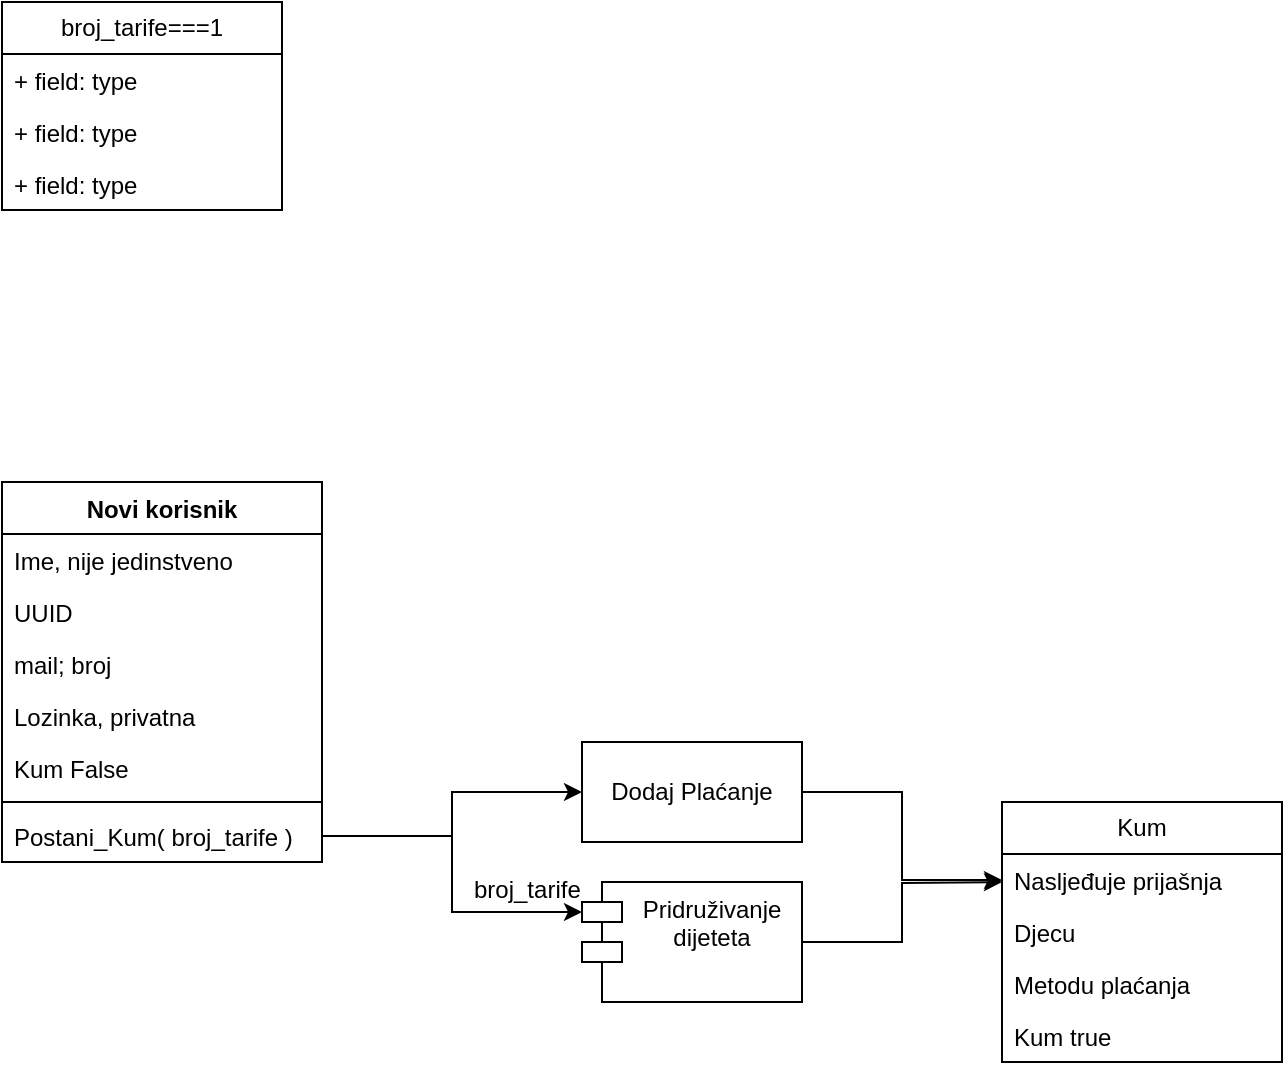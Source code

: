 <mxfile version="21.1.1" type="github">
  <diagram name="Odnosi" id="b5b7bab2-c9e2-2cf4-8b2a-24fd1a2a6d21">
    <mxGraphModel dx="1434" dy="796" grid="1" gridSize="10" guides="1" tooltips="1" connect="1" arrows="1" fold="1" page="1" pageScale="1" pageWidth="827" pageHeight="1169" background="none" math="0" shadow="0">
      <root>
        <mxCell id="0" />
        <mxCell id="1" parent="0" />
        <mxCell id="CNKn6cX1Ovi-BV8Oh0FE-32" value="Kum" style="swimlane;fontStyle=0;childLayout=stackLayout;horizontal=1;startSize=26;fillColor=none;horizontalStack=0;resizeParent=1;resizeParentMax=0;resizeLast=0;collapsible=1;marginBottom=0;whiteSpace=wrap;html=1;" parent="1" vertex="1">
          <mxGeometry x="540" y="440" width="140" height="130" as="geometry" />
        </mxCell>
        <mxCell id="CNKn6cX1Ovi-BV8Oh0FE-33" value="Nasljeđuje prijašnja" style="text;strokeColor=none;fillColor=none;align=left;verticalAlign=top;spacingLeft=4;spacingRight=4;overflow=hidden;rotatable=0;points=[[0,0.5],[1,0.5]];portConstraint=eastwest;whiteSpace=wrap;html=1;" parent="CNKn6cX1Ovi-BV8Oh0FE-32" vertex="1">
          <mxGeometry y="26" width="140" height="26" as="geometry" />
        </mxCell>
        <mxCell id="CNKn6cX1Ovi-BV8Oh0FE-34" value="Djecu" style="text;strokeColor=none;fillColor=none;align=left;verticalAlign=top;spacingLeft=4;spacingRight=4;overflow=hidden;rotatable=0;points=[[0,0.5],[1,0.5]];portConstraint=eastwest;whiteSpace=wrap;html=1;" parent="CNKn6cX1Ovi-BV8Oh0FE-32" vertex="1">
          <mxGeometry y="52" width="140" height="26" as="geometry" />
        </mxCell>
        <mxCell id="CNKn6cX1Ovi-BV8Oh0FE-35" value="Metodu plaćanja" style="text;strokeColor=none;fillColor=none;align=left;verticalAlign=top;spacingLeft=4;spacingRight=4;overflow=hidden;rotatable=0;points=[[0,0.5],[1,0.5]];portConstraint=eastwest;whiteSpace=wrap;html=1;" parent="CNKn6cX1Ovi-BV8Oh0FE-32" vertex="1">
          <mxGeometry y="78" width="140" height="26" as="geometry" />
        </mxCell>
        <mxCell id="CNKn6cX1Ovi-BV8Oh0FE-36" value="Kum true" style="text;strokeColor=none;fillColor=none;align=left;verticalAlign=top;spacingLeft=4;spacingRight=4;overflow=hidden;rotatable=0;points=[[0,0.5],[1,0.5]];portConstraint=eastwest;whiteSpace=wrap;html=1;" parent="CNKn6cX1Ovi-BV8Oh0FE-32" vertex="1">
          <mxGeometry y="104" width="140" height="26" as="geometry" />
        </mxCell>
        <mxCell id="CNKn6cX1Ovi-BV8Oh0FE-38" value="Novi korisnik" style="swimlane;fontStyle=1;align=center;verticalAlign=top;childLayout=stackLayout;horizontal=1;startSize=26;horizontalStack=0;resizeParent=1;resizeParentMax=0;resizeLast=0;collapsible=1;marginBottom=0;whiteSpace=wrap;html=1;" parent="1" vertex="1">
          <mxGeometry x="40" y="280" width="160" height="190" as="geometry" />
        </mxCell>
        <mxCell id="CNKn6cX1Ovi-BV8Oh0FE-42" value="Ime, nije jedinstveno" style="text;strokeColor=none;fillColor=none;align=left;verticalAlign=top;spacingLeft=4;spacingRight=4;overflow=hidden;rotatable=0;points=[[0,0.5],[1,0.5]];portConstraint=eastwest;whiteSpace=wrap;html=1;" parent="CNKn6cX1Ovi-BV8Oh0FE-38" vertex="1">
          <mxGeometry y="26" width="160" height="26" as="geometry" />
        </mxCell>
        <mxCell id="CNKn6cX1Ovi-BV8Oh0FE-28" value="UUID" style="text;strokeColor=none;fillColor=none;align=left;verticalAlign=top;spacingLeft=4;spacingRight=4;overflow=hidden;rotatable=0;points=[[0,0.5],[1,0.5]];portConstraint=eastwest;whiteSpace=wrap;html=1;" parent="CNKn6cX1Ovi-BV8Oh0FE-38" vertex="1">
          <mxGeometry y="52" width="160" height="26" as="geometry" />
        </mxCell>
        <mxCell id="CNKn6cX1Ovi-BV8Oh0FE-29" value="mail; broj" style="text;strokeColor=none;fillColor=none;align=left;verticalAlign=top;spacingLeft=4;spacingRight=4;overflow=hidden;rotatable=0;points=[[0,0.5],[1,0.5]];portConstraint=eastwest;whiteSpace=wrap;html=1;" parent="CNKn6cX1Ovi-BV8Oh0FE-38" vertex="1">
          <mxGeometry y="78" width="160" height="26" as="geometry" />
        </mxCell>
        <mxCell id="CNKn6cX1Ovi-BV8Oh0FE-30" value="Lozinka, privatna" style="text;strokeColor=none;fillColor=none;align=left;verticalAlign=top;spacingLeft=4;spacingRight=4;overflow=hidden;rotatable=0;points=[[0,0.5],[1,0.5]];portConstraint=eastwest;whiteSpace=wrap;html=1;" parent="CNKn6cX1Ovi-BV8Oh0FE-38" vertex="1">
          <mxGeometry y="104" width="160" height="26" as="geometry" />
        </mxCell>
        <mxCell id="CNKn6cX1Ovi-BV8Oh0FE-31" value="Kum False" style="text;strokeColor=none;fillColor=none;align=left;verticalAlign=top;spacingLeft=4;spacingRight=4;overflow=hidden;rotatable=0;points=[[0,0.5],[1,0.5]];portConstraint=eastwest;whiteSpace=wrap;html=1;" parent="CNKn6cX1Ovi-BV8Oh0FE-38" vertex="1">
          <mxGeometry y="130" width="160" height="26" as="geometry" />
        </mxCell>
        <mxCell id="CNKn6cX1Ovi-BV8Oh0FE-40" value="" style="line;strokeWidth=1;fillColor=none;align=left;verticalAlign=middle;spacingTop=-1;spacingLeft=3;spacingRight=3;rotatable=0;labelPosition=right;points=[];portConstraint=eastwest;strokeColor=inherit;" parent="CNKn6cX1Ovi-BV8Oh0FE-38" vertex="1">
          <mxGeometry y="156" width="160" height="8" as="geometry" />
        </mxCell>
        <mxCell id="CNKn6cX1Ovi-BV8Oh0FE-41" value="Postani_Kum( broj_tarife )" style="text;strokeColor=none;fillColor=none;align=left;verticalAlign=top;spacingLeft=4;spacingRight=4;overflow=hidden;rotatable=0;points=[[0,0.5],[1,0.5]];portConstraint=eastwest;whiteSpace=wrap;html=1;" parent="CNKn6cX1Ovi-BV8Oh0FE-38" vertex="1">
          <mxGeometry y="164" width="160" height="26" as="geometry" />
        </mxCell>
        <mxCell id="CNKn6cX1Ovi-BV8Oh0FE-52" style="edgeStyle=orthogonalEdgeStyle;rounded=0;orthogonalLoop=1;jettySize=auto;html=1;exitX=1;exitY=0.5;exitDx=0;exitDy=0;entryX=0;entryY=0.5;entryDx=0;entryDy=0;" parent="1" source="CNKn6cX1Ovi-BV8Oh0FE-47" target="CNKn6cX1Ovi-BV8Oh0FE-33" edge="1">
          <mxGeometry relative="1" as="geometry" />
        </mxCell>
        <mxCell id="CNKn6cX1Ovi-BV8Oh0FE-47" value="Dodaj Plaćanje" style="html=1;whiteSpace=wrap;" parent="1" vertex="1">
          <mxGeometry x="330" y="410" width="110" height="50" as="geometry" />
        </mxCell>
        <mxCell id="CNKn6cX1Ovi-BV8Oh0FE-48" style="edgeStyle=orthogonalEdgeStyle;rounded=0;orthogonalLoop=1;jettySize=auto;html=1;exitX=1;exitY=0.5;exitDx=0;exitDy=0;entryX=0;entryY=0.5;entryDx=0;entryDy=0;" parent="1" source="CNKn6cX1Ovi-BV8Oh0FE-41" target="CNKn6cX1Ovi-BV8Oh0FE-47" edge="1">
          <mxGeometry relative="1" as="geometry" />
        </mxCell>
        <mxCell id="CNKn6cX1Ovi-BV8Oh0FE-46" style="edgeStyle=orthogonalEdgeStyle;rounded=0;orthogonalLoop=1;jettySize=auto;html=1;exitX=1;exitY=0.5;exitDx=0;exitDy=0;entryX=0;entryY=0;entryDx=0;entryDy=15;entryPerimeter=0;" parent="1" source="CNKn6cX1Ovi-BV8Oh0FE-41" target="CNKn6cX1Ovi-BV8Oh0FE-50" edge="1">
          <mxGeometry relative="1" as="geometry">
            <mxPoint x="310" y="495" as="targetPoint" />
          </mxGeometry>
        </mxCell>
        <mxCell id="CNKn6cX1Ovi-BV8Oh0FE-53" style="edgeStyle=orthogonalEdgeStyle;rounded=0;orthogonalLoop=1;jettySize=auto;html=1;exitX=1;exitY=0.5;exitDx=0;exitDy=0;" parent="1" source="CNKn6cX1Ovi-BV8Oh0FE-50" edge="1">
          <mxGeometry relative="1" as="geometry">
            <mxPoint x="540" y="480" as="targetPoint" />
          </mxGeometry>
        </mxCell>
        <mxCell id="CNKn6cX1Ovi-BV8Oh0FE-50" value="Pridruživanje dijeteta" style="shape=module;align=left;spacingLeft=20;align=center;verticalAlign=top;whiteSpace=wrap;html=1;" parent="1" vertex="1">
          <mxGeometry x="330" y="480" width="110" height="60" as="geometry" />
        </mxCell>
        <mxCell id="CNKn6cX1Ovi-BV8Oh0FE-51" value="broj_tarife&lt;br&gt;" style="text;strokeColor=none;fillColor=none;align=left;verticalAlign=top;spacingLeft=4;spacingRight=4;overflow=hidden;rotatable=0;points=[[0,0.5],[1,0.5]];portConstraint=eastwest;whiteSpace=wrap;html=1;" parent="1" vertex="1">
          <mxGeometry x="270" y="470" width="100" height="26" as="geometry" />
        </mxCell>
        <mxCell id="fMu81BBvjR7jglqs2R4A-1" value="broj_tarife===1" style="swimlane;fontStyle=0;childLayout=stackLayout;horizontal=1;startSize=26;fillColor=none;horizontalStack=0;resizeParent=1;resizeParentMax=0;resizeLast=0;collapsible=1;marginBottom=0;whiteSpace=wrap;html=1;" vertex="1" parent="1">
          <mxGeometry x="40" y="40" width="140" height="104" as="geometry" />
        </mxCell>
        <mxCell id="fMu81BBvjR7jglqs2R4A-2" value="+ field: type" style="text;strokeColor=none;fillColor=none;align=left;verticalAlign=top;spacingLeft=4;spacingRight=4;overflow=hidden;rotatable=0;points=[[0,0.5],[1,0.5]];portConstraint=eastwest;whiteSpace=wrap;html=1;" vertex="1" parent="fMu81BBvjR7jglqs2R4A-1">
          <mxGeometry y="26" width="140" height="26" as="geometry" />
        </mxCell>
        <mxCell id="fMu81BBvjR7jglqs2R4A-3" value="+ field: type" style="text;strokeColor=none;fillColor=none;align=left;verticalAlign=top;spacingLeft=4;spacingRight=4;overflow=hidden;rotatable=0;points=[[0,0.5],[1,0.5]];portConstraint=eastwest;whiteSpace=wrap;html=1;" vertex="1" parent="fMu81BBvjR7jglqs2R4A-1">
          <mxGeometry y="52" width="140" height="26" as="geometry" />
        </mxCell>
        <mxCell id="fMu81BBvjR7jglqs2R4A-4" value="+ field: type" style="text;strokeColor=none;fillColor=none;align=left;verticalAlign=top;spacingLeft=4;spacingRight=4;overflow=hidden;rotatable=0;points=[[0,0.5],[1,0.5]];portConstraint=eastwest;whiteSpace=wrap;html=1;" vertex="1" parent="fMu81BBvjR7jglqs2R4A-1">
          <mxGeometry y="78" width="140" height="26" as="geometry" />
        </mxCell>
      </root>
    </mxGraphModel>
  </diagram>
</mxfile>
